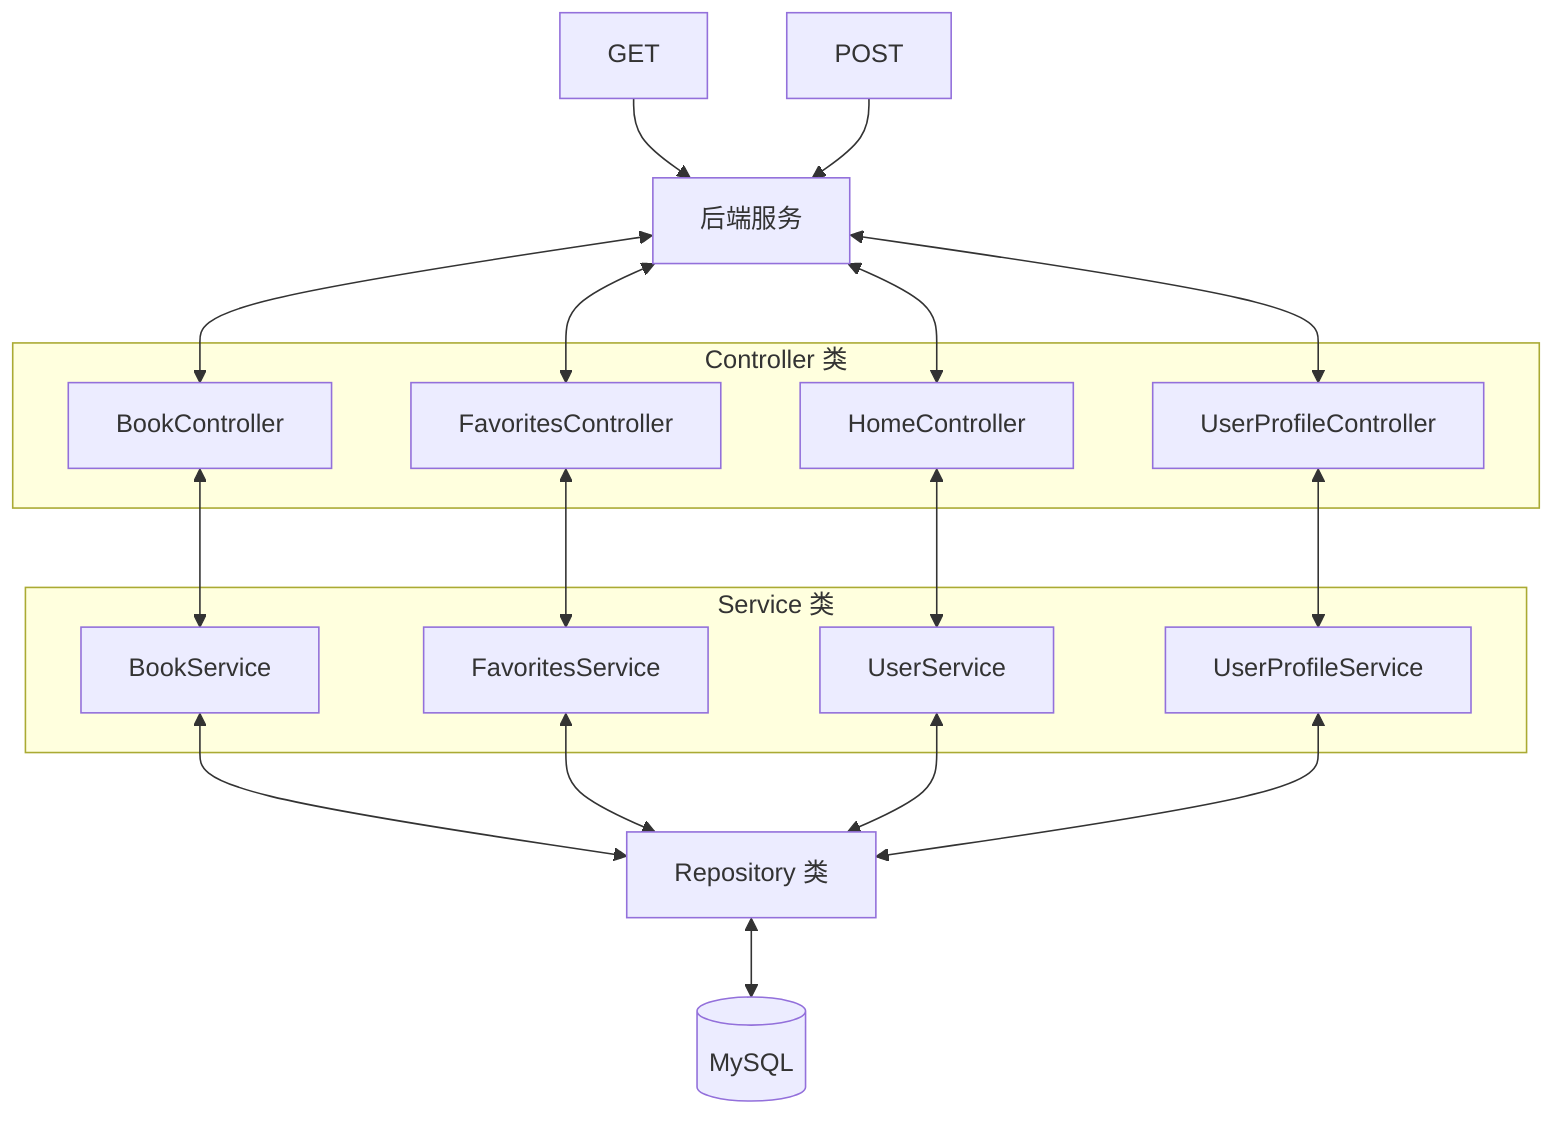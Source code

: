 graph TD
    A[GET] --> B[后端服务]
    C[POST] --> B[后端服务]
    
    B<-->D
    B<-->E
    B<-->F
    B<-->G
    
    subgraph Controller 类
    D[BookController]
    E[FavoritesController]
    F[HomeController]
    G[UserProfileController]
    end
    D[BookController] <--> H[BookService]
    E[FavoritesController] <--> I[FavoritesService]
    F[HomeController] <--> J[UserService]
    G[UserProfileController] <--> K[UserProfileService]
    
    subgraph Service 类
     H[BookService]
     I[FavoritesService]
     J[UserService]
     K[UserProfileService]
    end
    
    H[BookService] <--> L[Repository 类]
    I[FavoritesService] <--> L[Repository 类]
    J[UserService] <--> L[Repository 类]
    K[UserProfileService] <--> L[Repository 类]
    
    L[Repository 类] <--> M[(MySQL)]